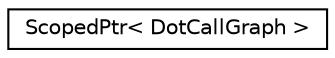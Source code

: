 digraph "Graphical Class Hierarchy"
{
 // INTERACTIVE_SVG=YES
 // LATEX_PDF_SIZE
  edge [fontname="Helvetica",fontsize="10",labelfontname="Helvetica",labelfontsize="10"];
  node [fontname="Helvetica",fontsize="10",shape=record];
  rankdir="LR";
  Node0 [label="ScopedPtr\< DotCallGraph \>",height=0.2,width=0.4,color="black", fillcolor="white", style="filled",URL="$dd/d9b/class_scoped_ptr.html",tooltip=" "];
}
